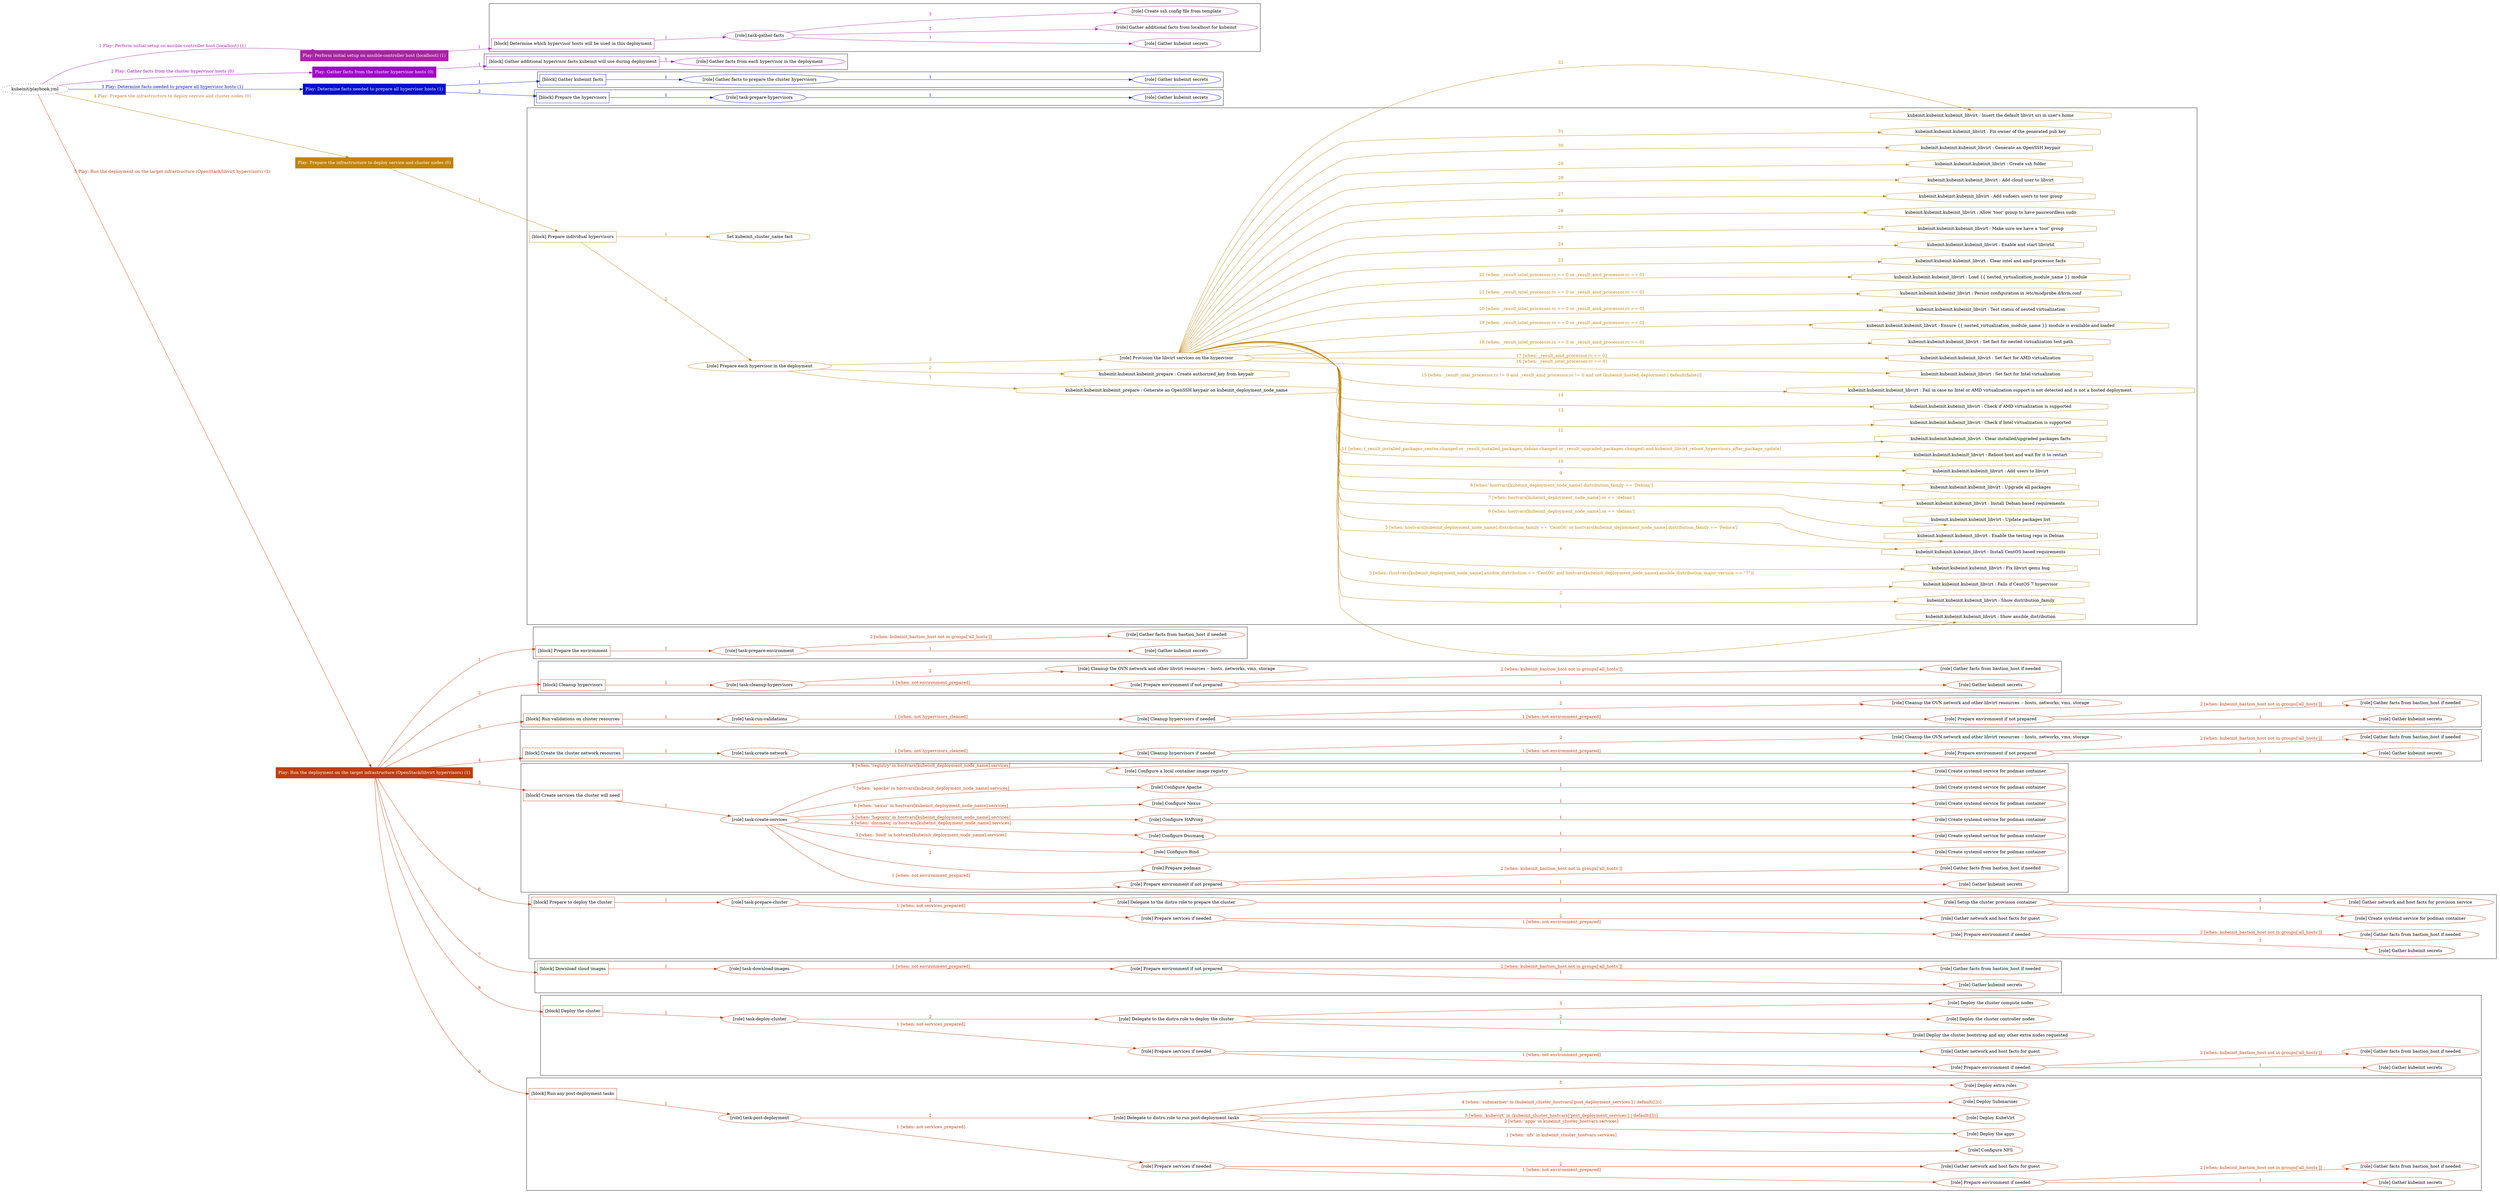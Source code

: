 digraph {
	graph [concentrate=true ordering=in rankdir=LR ratio=fill]
	edge [esep=5 sep=10]
	"kubeinit/playbook.yml" [URL="/home/runner/work/kubeinit/kubeinit/kubeinit/playbook.yml" id=playbook_b78057b8 style=dotted]
	"kubeinit/playbook.yml" -> play_af9e91d2 [label="1 Play: Perform initial setup on ansible-controller host (localhost) (1)" color="#aa22a6" fontcolor="#aa22a6" id=edge_play_af9e91d2 labeltooltip="1 Play: Perform initial setup on ansible-controller host (localhost) (1)" tooltip="1 Play: Perform initial setup on ansible-controller host (localhost) (1)"]
	subgraph "Play: Perform initial setup on ansible-controller host (localhost) (1)" {
		play_af9e91d2 [label="Play: Perform initial setup on ansible-controller host (localhost) (1)" URL="/home/runner/work/kubeinit/kubeinit/kubeinit/playbook.yml" color="#aa22a6" fontcolor="#ffffff" id=play_af9e91d2 shape=box style=filled tooltip=localhost]
		play_af9e91d2 -> block_1bd3079e [label=1 color="#aa22a6" fontcolor="#aa22a6" id=edge_block_1bd3079e labeltooltip=1 tooltip=1]
		subgraph cluster_block_1bd3079e {
			block_1bd3079e [label="[block] Determine which hypervisor hosts will be used in this deployment" URL="/home/runner/work/kubeinit/kubeinit/kubeinit/playbook.yml" color="#aa22a6" id=block_1bd3079e labeltooltip="Determine which hypervisor hosts will be used in this deployment" shape=box tooltip="Determine which hypervisor hosts will be used in this deployment"]
			block_1bd3079e -> role_09f122c8 [label="1 " color="#aa22a6" fontcolor="#aa22a6" id=edge_role_09f122c8 labeltooltip="1 " tooltip="1 "]
			subgraph "task-gather-facts" {
				role_09f122c8 [label="[role] task-gather-facts" URL="/home/runner/work/kubeinit/kubeinit/kubeinit/playbook.yml" color="#aa22a6" id=role_09f122c8 tooltip="task-gather-facts"]
				role_09f122c8 -> role_f28a31e3 [label="1 " color="#aa22a6" fontcolor="#aa22a6" id=edge_role_f28a31e3 labeltooltip="1 " tooltip="1 "]
				subgraph "Gather kubeinit secrets" {
					role_f28a31e3 [label="[role] Gather kubeinit secrets" URL="/home/runner/.ansible/collections/ansible_collections/kubeinit/kubeinit/roles/kubeinit_prepare/tasks/build_hypervisors_group.yml" color="#aa22a6" id=role_f28a31e3 tooltip="Gather kubeinit secrets"]
				}
				role_09f122c8 -> role_80555012 [label="2 " color="#aa22a6" fontcolor="#aa22a6" id=edge_role_80555012 labeltooltip="2 " tooltip="2 "]
				subgraph "Gather additional facts from localhost for kubeinit" {
					role_80555012 [label="[role] Gather additional facts from localhost for kubeinit" URL="/home/runner/.ansible/collections/ansible_collections/kubeinit/kubeinit/roles/kubeinit_prepare/tasks/build_hypervisors_group.yml" color="#aa22a6" id=role_80555012 tooltip="Gather additional facts from localhost for kubeinit"]
				}
				role_09f122c8 -> role_bd3768dd [label="3 " color="#aa22a6" fontcolor="#aa22a6" id=edge_role_bd3768dd labeltooltip="3 " tooltip="3 "]
				subgraph "Create ssh config file from template" {
					role_bd3768dd [label="[role] Create ssh config file from template" URL="/home/runner/.ansible/collections/ansible_collections/kubeinit/kubeinit/roles/kubeinit_prepare/tasks/build_hypervisors_group.yml" color="#aa22a6" id=role_bd3768dd tooltip="Create ssh config file from template"]
				}
			}
		}
	}
	"kubeinit/playbook.yml" -> play_98ca3393 [label="2 Play: Gather facts from the cluster hypervisor hosts (0)" color="#9c07c5" fontcolor="#9c07c5" id=edge_play_98ca3393 labeltooltip="2 Play: Gather facts from the cluster hypervisor hosts (0)" tooltip="2 Play: Gather facts from the cluster hypervisor hosts (0)"]
	subgraph "Play: Gather facts from the cluster hypervisor hosts (0)" {
		play_98ca3393 [label="Play: Gather facts from the cluster hypervisor hosts (0)" URL="/home/runner/work/kubeinit/kubeinit/kubeinit/playbook.yml" color="#9c07c5" fontcolor="#ffffff" id=play_98ca3393 shape=box style=filled tooltip="Play: Gather facts from the cluster hypervisor hosts (0)"]
		play_98ca3393 -> block_0b766b8c [label=1 color="#9c07c5" fontcolor="#9c07c5" id=edge_block_0b766b8c labeltooltip=1 tooltip=1]
		subgraph cluster_block_0b766b8c {
			block_0b766b8c [label="[block] Gather additional hypervisor facts kubeinit will use during deployment" URL="/home/runner/work/kubeinit/kubeinit/kubeinit/playbook.yml" color="#9c07c5" id=block_0b766b8c labeltooltip="Gather additional hypervisor facts kubeinit will use during deployment" shape=box tooltip="Gather additional hypervisor facts kubeinit will use during deployment"]
			block_0b766b8c -> role_5e646396 [label="1 " color="#9c07c5" fontcolor="#9c07c5" id=edge_role_5e646396 labeltooltip="1 " tooltip="1 "]
			subgraph "Gather facts from each hypervisor in the deployment" {
				role_5e646396 [label="[role] Gather facts from each hypervisor in the deployment" URL="/home/runner/work/kubeinit/kubeinit/kubeinit/playbook.yml" color="#9c07c5" id=role_5e646396 tooltip="Gather facts from each hypervisor in the deployment"]
			}
		}
	}
	"kubeinit/playbook.yml" -> play_e52c1584 [label="3 Play: Determine facts needed to prepare all hypervisor hosts (1)" color="#0410c8" fontcolor="#0410c8" id=edge_play_e52c1584 labeltooltip="3 Play: Determine facts needed to prepare all hypervisor hosts (1)" tooltip="3 Play: Determine facts needed to prepare all hypervisor hosts (1)"]
	subgraph "Play: Determine facts needed to prepare all hypervisor hosts (1)" {
		play_e52c1584 [label="Play: Determine facts needed to prepare all hypervisor hosts (1)" URL="/home/runner/work/kubeinit/kubeinit/kubeinit/playbook.yml" color="#0410c8" fontcolor="#ffffff" id=play_e52c1584 shape=box style=filled tooltip=localhost]
		play_e52c1584 -> block_fbe14ec3 [label=1 color="#0410c8" fontcolor="#0410c8" id=edge_block_fbe14ec3 labeltooltip=1 tooltip=1]
		subgraph cluster_block_fbe14ec3 {
			block_fbe14ec3 [label="[block] Gather kubeinit facts" URL="/home/runner/work/kubeinit/kubeinit/kubeinit/playbook.yml" color="#0410c8" id=block_fbe14ec3 labeltooltip="Gather kubeinit facts" shape=box tooltip="Gather kubeinit facts"]
			block_fbe14ec3 -> role_c23f1066 [label="1 " color="#0410c8" fontcolor="#0410c8" id=edge_role_c23f1066 labeltooltip="1 " tooltip="1 "]
			subgraph "Gather facts to prepare the cluster hypervisors" {
				role_c23f1066 [label="[role] Gather facts to prepare the cluster hypervisors" URL="/home/runner/work/kubeinit/kubeinit/kubeinit/playbook.yml" color="#0410c8" id=role_c23f1066 tooltip="Gather facts to prepare the cluster hypervisors"]
				role_c23f1066 -> role_ba32329d [label="1 " color="#0410c8" fontcolor="#0410c8" id=edge_role_ba32329d labeltooltip="1 " tooltip="1 "]
				subgraph "Gather kubeinit secrets" {
					role_ba32329d [label="[role] Gather kubeinit secrets" URL="/home/runner/.ansible/collections/ansible_collections/kubeinit/kubeinit/roles/kubeinit_prepare/tasks/gather_kubeinit_facts.yml" color="#0410c8" id=role_ba32329d tooltip="Gather kubeinit secrets"]
				}
			}
		}
		play_e52c1584 -> block_7a42f180 [label=2 color="#0410c8" fontcolor="#0410c8" id=edge_block_7a42f180 labeltooltip=2 tooltip=2]
		subgraph cluster_block_7a42f180 {
			block_7a42f180 [label="[block] Prepare the hypervisors" URL="/home/runner/work/kubeinit/kubeinit/kubeinit/playbook.yml" color="#0410c8" id=block_7a42f180 labeltooltip="Prepare the hypervisors" shape=box tooltip="Prepare the hypervisors"]
			block_7a42f180 -> role_859c2440 [label="1 " color="#0410c8" fontcolor="#0410c8" id=edge_role_859c2440 labeltooltip="1 " tooltip="1 "]
			subgraph "task-prepare-hypervisors" {
				role_859c2440 [label="[role] task-prepare-hypervisors" URL="/home/runner/work/kubeinit/kubeinit/kubeinit/playbook.yml" color="#0410c8" id=role_859c2440 tooltip="task-prepare-hypervisors"]
				role_859c2440 -> role_e3bbf540 [label="1 " color="#0410c8" fontcolor="#0410c8" id=edge_role_e3bbf540 labeltooltip="1 " tooltip="1 "]
				subgraph "Gather kubeinit secrets" {
					role_e3bbf540 [label="[role] Gather kubeinit secrets" URL="/home/runner/.ansible/collections/ansible_collections/kubeinit/kubeinit/roles/kubeinit_prepare/tasks/gather_kubeinit_facts.yml" color="#0410c8" id=role_e3bbf540 tooltip="Gather kubeinit secrets"]
				}
			}
		}
	}
	"kubeinit/playbook.yml" -> play_d7e8c438 [label="4 Play: Prepare the infrastructure to deploy service and cluster nodes (0)" color="#c0840c" fontcolor="#c0840c" id=edge_play_d7e8c438 labeltooltip="4 Play: Prepare the infrastructure to deploy service and cluster nodes (0)" tooltip="4 Play: Prepare the infrastructure to deploy service and cluster nodes (0)"]
	subgraph "Play: Prepare the infrastructure to deploy service and cluster nodes (0)" {
		play_d7e8c438 [label="Play: Prepare the infrastructure to deploy service and cluster nodes (0)" URL="/home/runner/work/kubeinit/kubeinit/kubeinit/playbook.yml" color="#c0840c" fontcolor="#ffffff" id=play_d7e8c438 shape=box style=filled tooltip="Play: Prepare the infrastructure to deploy service and cluster nodes (0)"]
		play_d7e8c438 -> block_ef1fcafe [label=1 color="#c0840c" fontcolor="#c0840c" id=edge_block_ef1fcafe labeltooltip=1 tooltip=1]
		subgraph cluster_block_ef1fcafe {
			block_ef1fcafe [label="[block] Prepare individual hypervisors" URL="/home/runner/work/kubeinit/kubeinit/kubeinit/playbook.yml" color="#c0840c" id=block_ef1fcafe labeltooltip="Prepare individual hypervisors" shape=box tooltip="Prepare individual hypervisors"]
			block_ef1fcafe -> role_2b1f7248 [label="2 " color="#c0840c" fontcolor="#c0840c" id=edge_role_2b1f7248 labeltooltip="2 " tooltip="2 "]
			subgraph "Prepare each hypervisor in the deployment" {
				role_2b1f7248 [label="[role] Prepare each hypervisor in the deployment" URL="/home/runner/work/kubeinit/kubeinit/kubeinit/playbook.yml" color="#c0840c" id=role_2b1f7248 tooltip="Prepare each hypervisor in the deployment"]
				task_0e46368a [label="kubeinit.kubeinit.kubeinit_prepare : Generate an OpenSSH keypair on kubeinit_deployment_node_name" URL="/home/runner/.ansible/collections/ansible_collections/kubeinit/kubeinit/roles/kubeinit_prepare/tasks/prepare_hypervisor.yml" color="#c0840c" id=task_0e46368a shape=octagon tooltip="kubeinit.kubeinit.kubeinit_prepare : Generate an OpenSSH keypair on kubeinit_deployment_node_name"]
				role_2b1f7248 -> task_0e46368a [label="1 " color="#c0840c" fontcolor="#c0840c" id=edge_task_0e46368a labeltooltip="1 " tooltip="1 "]
				task_5232b842 [label="kubeinit.kubeinit.kubeinit_prepare : Create authorized_key from keypair" URL="/home/runner/.ansible/collections/ansible_collections/kubeinit/kubeinit/roles/kubeinit_prepare/tasks/prepare_hypervisor.yml" color="#c0840c" id=task_5232b842 shape=octagon tooltip="kubeinit.kubeinit.kubeinit_prepare : Create authorized_key from keypair"]
				role_2b1f7248 -> task_5232b842 [label="2 " color="#c0840c" fontcolor="#c0840c" id=edge_task_5232b842 labeltooltip="2 " tooltip="2 "]
				role_2b1f7248 -> role_8bd67e8c [label="3 " color="#c0840c" fontcolor="#c0840c" id=edge_role_8bd67e8c labeltooltip="3 " tooltip="3 "]
				subgraph "Provision the libvirt services on the hypervisor" {
					role_8bd67e8c [label="[role] Provision the libvirt services on the hypervisor" URL="/home/runner/.ansible/collections/ansible_collections/kubeinit/kubeinit/roles/kubeinit_prepare/tasks/prepare_hypervisor.yml" color="#c0840c" id=role_8bd67e8c tooltip="Provision the libvirt services on the hypervisor"]
					task_42d4908b [label="kubeinit.kubeinit.kubeinit_libvirt : Show ansible_distribution" URL="/home/runner/.ansible/collections/ansible_collections/kubeinit/kubeinit/roles/kubeinit_libvirt/tasks/main.yml" color="#c0840c" id=task_42d4908b shape=octagon tooltip="kubeinit.kubeinit.kubeinit_libvirt : Show ansible_distribution"]
					role_8bd67e8c -> task_42d4908b [label="1 " color="#c0840c" fontcolor="#c0840c" id=edge_task_42d4908b labeltooltip="1 " tooltip="1 "]
					task_97b2f4bd [label="kubeinit.kubeinit.kubeinit_libvirt : Show distribution_family" URL="/home/runner/.ansible/collections/ansible_collections/kubeinit/kubeinit/roles/kubeinit_libvirt/tasks/main.yml" color="#c0840c" id=task_97b2f4bd shape=octagon tooltip="kubeinit.kubeinit.kubeinit_libvirt : Show distribution_family"]
					role_8bd67e8c -> task_97b2f4bd [label="2 " color="#c0840c" fontcolor="#c0840c" id=edge_task_97b2f4bd labeltooltip="2 " tooltip="2 "]
					task_728dbd90 [label="kubeinit.kubeinit.kubeinit_libvirt : Fails if CentOS 7 hypervisor" URL="/home/runner/.ansible/collections/ansible_collections/kubeinit/kubeinit/roles/kubeinit_libvirt/tasks/main.yml" color="#c0840c" id=task_728dbd90 shape=octagon tooltip="kubeinit.kubeinit.kubeinit_libvirt : Fails if CentOS 7 hypervisor"]
					role_8bd67e8c -> task_728dbd90 [label="3 [when: (hostvars[kubeinit_deployment_node_name].ansible_distribution == 'CentOS' and hostvars[kubeinit_deployment_node_name].ansible_distribution_major_version == \"7\")]" color="#c0840c" fontcolor="#c0840c" id=edge_task_728dbd90 labeltooltip="3 [when: (hostvars[kubeinit_deployment_node_name].ansible_distribution == 'CentOS' and hostvars[kubeinit_deployment_node_name].ansible_distribution_major_version == \"7\")]" tooltip="3 [when: (hostvars[kubeinit_deployment_node_name].ansible_distribution == 'CentOS' and hostvars[kubeinit_deployment_node_name].ansible_distribution_major_version == \"7\")]"]
					task_74ee5de2 [label="kubeinit.kubeinit.kubeinit_libvirt : Fix libvirt qemu bug" URL="/home/runner/.ansible/collections/ansible_collections/kubeinit/kubeinit/roles/kubeinit_libvirt/tasks/main.yml" color="#c0840c" id=task_74ee5de2 shape=octagon tooltip="kubeinit.kubeinit.kubeinit_libvirt : Fix libvirt qemu bug"]
					role_8bd67e8c -> task_74ee5de2 [label="4 " color="#c0840c" fontcolor="#c0840c" id=edge_task_74ee5de2 labeltooltip="4 " tooltip="4 "]
					task_c919ad17 [label="kubeinit.kubeinit.kubeinit_libvirt : Install CentOS based requirements" URL="/home/runner/.ansible/collections/ansible_collections/kubeinit/kubeinit/roles/kubeinit_libvirt/tasks/main.yml" color="#c0840c" id=task_c919ad17 shape=octagon tooltip="kubeinit.kubeinit.kubeinit_libvirt : Install CentOS based requirements"]
					role_8bd67e8c -> task_c919ad17 [label="5 [when: hostvars[kubeinit_deployment_node_name].distribution_family == 'CentOS' or hostvars[kubeinit_deployment_node_name].distribution_family == 'Fedora']" color="#c0840c" fontcolor="#c0840c" id=edge_task_c919ad17 labeltooltip="5 [when: hostvars[kubeinit_deployment_node_name].distribution_family == 'CentOS' or hostvars[kubeinit_deployment_node_name].distribution_family == 'Fedora']" tooltip="5 [when: hostvars[kubeinit_deployment_node_name].distribution_family == 'CentOS' or hostvars[kubeinit_deployment_node_name].distribution_family == 'Fedora']"]
					task_26eefd7c [label="kubeinit.kubeinit.kubeinit_libvirt : Enable the testing repo in Debian" URL="/home/runner/.ansible/collections/ansible_collections/kubeinit/kubeinit/roles/kubeinit_libvirt/tasks/main.yml" color="#c0840c" id=task_26eefd7c shape=octagon tooltip="kubeinit.kubeinit.kubeinit_libvirt : Enable the testing repo in Debian"]
					role_8bd67e8c -> task_26eefd7c [label="6 [when: hostvars[kubeinit_deployment_node_name].os == 'debian']" color="#c0840c" fontcolor="#c0840c" id=edge_task_26eefd7c labeltooltip="6 [when: hostvars[kubeinit_deployment_node_name].os == 'debian']" tooltip="6 [when: hostvars[kubeinit_deployment_node_name].os == 'debian']"]
					task_7e5c1d00 [label="kubeinit.kubeinit.kubeinit_libvirt : Update packages list" URL="/home/runner/.ansible/collections/ansible_collections/kubeinit/kubeinit/roles/kubeinit_libvirt/tasks/main.yml" color="#c0840c" id=task_7e5c1d00 shape=octagon tooltip="kubeinit.kubeinit.kubeinit_libvirt : Update packages list"]
					role_8bd67e8c -> task_7e5c1d00 [label="7 [when: hostvars[kubeinit_deployment_node_name].os == 'debian']" color="#c0840c" fontcolor="#c0840c" id=edge_task_7e5c1d00 labeltooltip="7 [when: hostvars[kubeinit_deployment_node_name].os == 'debian']" tooltip="7 [when: hostvars[kubeinit_deployment_node_name].os == 'debian']"]
					task_19f1753a [label="kubeinit.kubeinit.kubeinit_libvirt : Install Debian based requirements" URL="/home/runner/.ansible/collections/ansible_collections/kubeinit/kubeinit/roles/kubeinit_libvirt/tasks/main.yml" color="#c0840c" id=task_19f1753a shape=octagon tooltip="kubeinit.kubeinit.kubeinit_libvirt : Install Debian based requirements"]
					role_8bd67e8c -> task_19f1753a [label="8 [when: hostvars[kubeinit_deployment_node_name].distribution_family == 'Debian']" color="#c0840c" fontcolor="#c0840c" id=edge_task_19f1753a labeltooltip="8 [when: hostvars[kubeinit_deployment_node_name].distribution_family == 'Debian']" tooltip="8 [when: hostvars[kubeinit_deployment_node_name].distribution_family == 'Debian']"]
					task_d5d85fd1 [label="kubeinit.kubeinit.kubeinit_libvirt : Upgrade all packages" URL="/home/runner/.ansible/collections/ansible_collections/kubeinit/kubeinit/roles/kubeinit_libvirt/tasks/main.yml" color="#c0840c" id=task_d5d85fd1 shape=octagon tooltip="kubeinit.kubeinit.kubeinit_libvirt : Upgrade all packages"]
					role_8bd67e8c -> task_d5d85fd1 [label="9 " color="#c0840c" fontcolor="#c0840c" id=edge_task_d5d85fd1 labeltooltip="9 " tooltip="9 "]
					task_fe5f10a3 [label="kubeinit.kubeinit.kubeinit_libvirt : Add users to libvirt" URL="/home/runner/.ansible/collections/ansible_collections/kubeinit/kubeinit/roles/kubeinit_libvirt/tasks/main.yml" color="#c0840c" id=task_fe5f10a3 shape=octagon tooltip="kubeinit.kubeinit.kubeinit_libvirt : Add users to libvirt"]
					role_8bd67e8c -> task_fe5f10a3 [label="10 " color="#c0840c" fontcolor="#c0840c" id=edge_task_fe5f10a3 labeltooltip="10 " tooltip="10 "]
					task_7d158598 [label="kubeinit.kubeinit.kubeinit_libvirt : Reboot host and wait for it to restart" URL="/home/runner/.ansible/collections/ansible_collections/kubeinit/kubeinit/roles/kubeinit_libvirt/tasks/main.yml" color="#c0840c" id=task_7d158598 shape=octagon tooltip="kubeinit.kubeinit.kubeinit_libvirt : Reboot host and wait for it to restart"]
					role_8bd67e8c -> task_7d158598 [label="11 [when: (_result_installed_packages_centos.changed or _result_installed_packages_debian.changed or _result_upgraded_packages.changed) and kubeinit_libvirt_reboot_hypervisors_after_package_update]" color="#c0840c" fontcolor="#c0840c" id=edge_task_7d158598 labeltooltip="11 [when: (_result_installed_packages_centos.changed or _result_installed_packages_debian.changed or _result_upgraded_packages.changed) and kubeinit_libvirt_reboot_hypervisors_after_package_update]" tooltip="11 [when: (_result_installed_packages_centos.changed or _result_installed_packages_debian.changed or _result_upgraded_packages.changed) and kubeinit_libvirt_reboot_hypervisors_after_package_update]"]
					task_c4b058e0 [label="kubeinit.kubeinit.kubeinit_libvirt : Clear installed/upgraded packages facts" URL="/home/runner/.ansible/collections/ansible_collections/kubeinit/kubeinit/roles/kubeinit_libvirt/tasks/main.yml" color="#c0840c" id=task_c4b058e0 shape=octagon tooltip="kubeinit.kubeinit.kubeinit_libvirt : Clear installed/upgraded packages facts"]
					role_8bd67e8c -> task_c4b058e0 [label="12 " color="#c0840c" fontcolor="#c0840c" id=edge_task_c4b058e0 labeltooltip="12 " tooltip="12 "]
					task_81228f70 [label="kubeinit.kubeinit.kubeinit_libvirt : Check if Intel virtualization is supported" URL="/home/runner/.ansible/collections/ansible_collections/kubeinit/kubeinit/roles/kubeinit_libvirt/tasks/main.yml" color="#c0840c" id=task_81228f70 shape=octagon tooltip="kubeinit.kubeinit.kubeinit_libvirt : Check if Intel virtualization is supported"]
					role_8bd67e8c -> task_81228f70 [label="13 " color="#c0840c" fontcolor="#c0840c" id=edge_task_81228f70 labeltooltip="13 " tooltip="13 "]
					task_f184b51b [label="kubeinit.kubeinit.kubeinit_libvirt : Check if AMD virtualization is supported" URL="/home/runner/.ansible/collections/ansible_collections/kubeinit/kubeinit/roles/kubeinit_libvirt/tasks/main.yml" color="#c0840c" id=task_f184b51b shape=octagon tooltip="kubeinit.kubeinit.kubeinit_libvirt : Check if AMD virtualization is supported"]
					role_8bd67e8c -> task_f184b51b [label="14 " color="#c0840c" fontcolor="#c0840c" id=edge_task_f184b51b labeltooltip="14 " tooltip="14 "]
					task_04258400 [label="kubeinit.kubeinit.kubeinit_libvirt : Fail in case no Intel or AMD virtualization support is not detected and is not a hosted deployment." URL="/home/runner/.ansible/collections/ansible_collections/kubeinit/kubeinit/roles/kubeinit_libvirt/tasks/main.yml" color="#c0840c" id=task_04258400 shape=octagon tooltip="kubeinit.kubeinit.kubeinit_libvirt : Fail in case no Intel or AMD virtualization support is not detected and is not a hosted deployment."]
					role_8bd67e8c -> task_04258400 [label="15 [when: _result_intel_processor.rc != 0 and _result_amd_processor.rc != 0 and not (kubeinit_hosted_deployment | default(false))]" color="#c0840c" fontcolor="#c0840c" id=edge_task_04258400 labeltooltip="15 [when: _result_intel_processor.rc != 0 and _result_amd_processor.rc != 0 and not (kubeinit_hosted_deployment | default(false))]" tooltip="15 [when: _result_intel_processor.rc != 0 and _result_amd_processor.rc != 0 and not (kubeinit_hosted_deployment | default(false))]"]
					task_6093e98e [label="kubeinit.kubeinit.kubeinit_libvirt : Set fact for Intel virtualization" URL="/home/runner/.ansible/collections/ansible_collections/kubeinit/kubeinit/roles/kubeinit_libvirt/tasks/main.yml" color="#c0840c" id=task_6093e98e shape=octagon tooltip="kubeinit.kubeinit.kubeinit_libvirt : Set fact for Intel virtualization"]
					role_8bd67e8c -> task_6093e98e [label="16 [when: _result_intel_processor.rc == 0]" color="#c0840c" fontcolor="#c0840c" id=edge_task_6093e98e labeltooltip="16 [when: _result_intel_processor.rc == 0]" tooltip="16 [when: _result_intel_processor.rc == 0]"]
					task_a3278682 [label="kubeinit.kubeinit.kubeinit_libvirt : Set fact for AMD virtualization" URL="/home/runner/.ansible/collections/ansible_collections/kubeinit/kubeinit/roles/kubeinit_libvirt/tasks/main.yml" color="#c0840c" id=task_a3278682 shape=octagon tooltip="kubeinit.kubeinit.kubeinit_libvirt : Set fact for AMD virtualization"]
					role_8bd67e8c -> task_a3278682 [label="17 [when: _result_amd_processor.rc == 0]" color="#c0840c" fontcolor="#c0840c" id=edge_task_a3278682 labeltooltip="17 [when: _result_amd_processor.rc == 0]" tooltip="17 [when: _result_amd_processor.rc == 0]"]
					task_2bb90a11 [label="kubeinit.kubeinit.kubeinit_libvirt : Set fact for nested virtualization test path" URL="/home/runner/.ansible/collections/ansible_collections/kubeinit/kubeinit/roles/kubeinit_libvirt/tasks/main.yml" color="#c0840c" id=task_2bb90a11 shape=octagon tooltip="kubeinit.kubeinit.kubeinit_libvirt : Set fact for nested virtualization test path"]
					role_8bd67e8c -> task_2bb90a11 [label="18 [when: _result_intel_processor.rc == 0 or _result_amd_processor.rc == 0]" color="#c0840c" fontcolor="#c0840c" id=edge_task_2bb90a11 labeltooltip="18 [when: _result_intel_processor.rc == 0 or _result_amd_processor.rc == 0]" tooltip="18 [when: _result_intel_processor.rc == 0 or _result_amd_processor.rc == 0]"]
					task_e23314b4 [label="kubeinit.kubeinit.kubeinit_libvirt : Ensure {{ nested_virtualization_module_name }} module is available and loaded" URL="/home/runner/.ansible/collections/ansible_collections/kubeinit/kubeinit/roles/kubeinit_libvirt/tasks/main.yml" color="#c0840c" id=task_e23314b4 shape=octagon tooltip="kubeinit.kubeinit.kubeinit_libvirt : Ensure {{ nested_virtualization_module_name }} module is available and loaded"]
					role_8bd67e8c -> task_e23314b4 [label="19 [when: _result_intel_processor.rc == 0 or _result_amd_processor.rc == 0]" color="#c0840c" fontcolor="#c0840c" id=edge_task_e23314b4 labeltooltip="19 [when: _result_intel_processor.rc == 0 or _result_amd_processor.rc == 0]" tooltip="19 [when: _result_intel_processor.rc == 0 or _result_amd_processor.rc == 0]"]
					task_1123ce61 [label="kubeinit.kubeinit.kubeinit_libvirt : Test status of nested virtualization" URL="/home/runner/.ansible/collections/ansible_collections/kubeinit/kubeinit/roles/kubeinit_libvirt/tasks/main.yml" color="#c0840c" id=task_1123ce61 shape=octagon tooltip="kubeinit.kubeinit.kubeinit_libvirt : Test status of nested virtualization"]
					role_8bd67e8c -> task_1123ce61 [label="20 [when: _result_intel_processor.rc == 0 or _result_amd_processor.rc == 0]" color="#c0840c" fontcolor="#c0840c" id=edge_task_1123ce61 labeltooltip="20 [when: _result_intel_processor.rc == 0 or _result_amd_processor.rc == 0]" tooltip="20 [when: _result_intel_processor.rc == 0 or _result_amd_processor.rc == 0]"]
					task_52321630 [label="kubeinit.kubeinit.kubeinit_libvirt : Persist configuration in /etc/modprobe.d/kvm.conf" URL="/home/runner/.ansible/collections/ansible_collections/kubeinit/kubeinit/roles/kubeinit_libvirt/tasks/main.yml" color="#c0840c" id=task_52321630 shape=octagon tooltip="kubeinit.kubeinit.kubeinit_libvirt : Persist configuration in /etc/modprobe.d/kvm.conf"]
					role_8bd67e8c -> task_52321630 [label="21 [when: _result_intel_processor.rc == 0 or _result_amd_processor.rc == 0]" color="#c0840c" fontcolor="#c0840c" id=edge_task_52321630 labeltooltip="21 [when: _result_intel_processor.rc == 0 or _result_amd_processor.rc == 0]" tooltip="21 [when: _result_intel_processor.rc == 0 or _result_amd_processor.rc == 0]"]
					task_ac568106 [label="kubeinit.kubeinit.kubeinit_libvirt : Load {{ nested_virtualization_module_name }} module" URL="/home/runner/.ansible/collections/ansible_collections/kubeinit/kubeinit/roles/kubeinit_libvirt/tasks/main.yml" color="#c0840c" id=task_ac568106 shape=octagon tooltip="kubeinit.kubeinit.kubeinit_libvirt : Load {{ nested_virtualization_module_name }} module"]
					role_8bd67e8c -> task_ac568106 [label="22 [when: _result_intel_processor.rc == 0 or _result_amd_processor.rc == 0]" color="#c0840c" fontcolor="#c0840c" id=edge_task_ac568106 labeltooltip="22 [when: _result_intel_processor.rc == 0 or _result_amd_processor.rc == 0]" tooltip="22 [when: _result_intel_processor.rc == 0 or _result_amd_processor.rc == 0]"]
					task_d5d6c050 [label="kubeinit.kubeinit.kubeinit_libvirt : Clear intel and amd processor facts" URL="/home/runner/.ansible/collections/ansible_collections/kubeinit/kubeinit/roles/kubeinit_libvirt/tasks/main.yml" color="#c0840c" id=task_d5d6c050 shape=octagon tooltip="kubeinit.kubeinit.kubeinit_libvirt : Clear intel and amd processor facts"]
					role_8bd67e8c -> task_d5d6c050 [label="23 " color="#c0840c" fontcolor="#c0840c" id=edge_task_d5d6c050 labeltooltip="23 " tooltip="23 "]
					task_424d83e8 [label="kubeinit.kubeinit.kubeinit_libvirt : Enable and start libvirtd" URL="/home/runner/.ansible/collections/ansible_collections/kubeinit/kubeinit/roles/kubeinit_libvirt/tasks/main.yml" color="#c0840c" id=task_424d83e8 shape=octagon tooltip="kubeinit.kubeinit.kubeinit_libvirt : Enable and start libvirtd"]
					role_8bd67e8c -> task_424d83e8 [label="24 " color="#c0840c" fontcolor="#c0840c" id=edge_task_424d83e8 labeltooltip="24 " tooltip="24 "]
					task_de65f6f5 [label="kubeinit.kubeinit.kubeinit_libvirt : Make sure we have a 'toor' group" URL="/home/runner/.ansible/collections/ansible_collections/kubeinit/kubeinit/roles/kubeinit_libvirt/tasks/60_create_cloud_user.yml" color="#c0840c" id=task_de65f6f5 shape=octagon tooltip="kubeinit.kubeinit.kubeinit_libvirt : Make sure we have a 'toor' group"]
					role_8bd67e8c -> task_de65f6f5 [label="25 " color="#c0840c" fontcolor="#c0840c" id=edge_task_de65f6f5 labeltooltip="25 " tooltip="25 "]
					task_c15a0eab [label="kubeinit.kubeinit.kubeinit_libvirt : Allow 'toor' group to have passwordless sudo" URL="/home/runner/.ansible/collections/ansible_collections/kubeinit/kubeinit/roles/kubeinit_libvirt/tasks/60_create_cloud_user.yml" color="#c0840c" id=task_c15a0eab shape=octagon tooltip="kubeinit.kubeinit.kubeinit_libvirt : Allow 'toor' group to have passwordless sudo"]
					role_8bd67e8c -> task_c15a0eab [label="26 " color="#c0840c" fontcolor="#c0840c" id=edge_task_c15a0eab labeltooltip="26 " tooltip="26 "]
					task_7506bc32 [label="kubeinit.kubeinit.kubeinit_libvirt : Add sudoers users to toor group" URL="/home/runner/.ansible/collections/ansible_collections/kubeinit/kubeinit/roles/kubeinit_libvirt/tasks/60_create_cloud_user.yml" color="#c0840c" id=task_7506bc32 shape=octagon tooltip="kubeinit.kubeinit.kubeinit_libvirt : Add sudoers users to toor group"]
					role_8bd67e8c -> task_7506bc32 [label="27 " color="#c0840c" fontcolor="#c0840c" id=edge_task_7506bc32 labeltooltip="27 " tooltip="27 "]
					task_05747530 [label="kubeinit.kubeinit.kubeinit_libvirt : Add cloud user to libvirt" URL="/home/runner/.ansible/collections/ansible_collections/kubeinit/kubeinit/roles/kubeinit_libvirt/tasks/60_create_cloud_user.yml" color="#c0840c" id=task_05747530 shape=octagon tooltip="kubeinit.kubeinit.kubeinit_libvirt : Add cloud user to libvirt"]
					role_8bd67e8c -> task_05747530 [label="28 " color="#c0840c" fontcolor="#c0840c" id=edge_task_05747530 labeltooltip="28 " tooltip="28 "]
					task_88360ff5 [label="kubeinit.kubeinit.kubeinit_libvirt : Create ssh folder" URL="/home/runner/.ansible/collections/ansible_collections/kubeinit/kubeinit/roles/kubeinit_libvirt/tasks/60_create_cloud_user.yml" color="#c0840c" id=task_88360ff5 shape=octagon tooltip="kubeinit.kubeinit.kubeinit_libvirt : Create ssh folder"]
					role_8bd67e8c -> task_88360ff5 [label="29 " color="#c0840c" fontcolor="#c0840c" id=edge_task_88360ff5 labeltooltip="29 " tooltip="29 "]
					task_abc1e60e [label="kubeinit.kubeinit.kubeinit_libvirt : Generate an OpenSSH keypair" URL="/home/runner/.ansible/collections/ansible_collections/kubeinit/kubeinit/roles/kubeinit_libvirt/tasks/60_create_cloud_user.yml" color="#c0840c" id=task_abc1e60e shape=octagon tooltip="kubeinit.kubeinit.kubeinit_libvirt : Generate an OpenSSH keypair"]
					role_8bd67e8c -> task_abc1e60e [label="30 " color="#c0840c" fontcolor="#c0840c" id=edge_task_abc1e60e labeltooltip="30 " tooltip="30 "]
					task_45e64a6e [label="kubeinit.kubeinit.kubeinit_libvirt : Fix owner of the generated pub key" URL="/home/runner/.ansible/collections/ansible_collections/kubeinit/kubeinit/roles/kubeinit_libvirt/tasks/60_create_cloud_user.yml" color="#c0840c" id=task_45e64a6e shape=octagon tooltip="kubeinit.kubeinit.kubeinit_libvirt : Fix owner of the generated pub key"]
					role_8bd67e8c -> task_45e64a6e [label="31 " color="#c0840c" fontcolor="#c0840c" id=edge_task_45e64a6e labeltooltip="31 " tooltip="31 "]
					task_8ad956d9 [label="kubeinit.kubeinit.kubeinit_libvirt : Insert the default libvirt uri in user's home" URL="/home/runner/.ansible/collections/ansible_collections/kubeinit/kubeinit/roles/kubeinit_libvirt/tasks/60_create_cloud_user.yml" color="#c0840c" id=task_8ad956d9 shape=octagon tooltip="kubeinit.kubeinit.kubeinit_libvirt : Insert the default libvirt uri in user's home"]
					role_8bd67e8c -> task_8ad956d9 [label="32 " color="#c0840c" fontcolor="#c0840c" id=edge_task_8ad956d9 labeltooltip="32 " tooltip="32 "]
				}
			}
			task_7d2a57a2 [label="Set kubeinit_cluster_name fact" URL="/home/runner/work/kubeinit/kubeinit/kubeinit/playbook.yml" color="#c0840c" id=task_7d2a57a2 shape=octagon tooltip="Set kubeinit_cluster_name fact"]
			block_ef1fcafe -> task_7d2a57a2 [label="1 " color="#c0840c" fontcolor="#c0840c" id=edge_task_7d2a57a2 labeltooltip="1 " tooltip="1 "]
		}
	}
	"kubeinit/playbook.yml" -> play_8c0a0a7a [label="5 Play: Run the deployment on the target infrastructure (OpenStack/libvirt hypervisors) (1)" color="#bf3e0d" fontcolor="#bf3e0d" id=edge_play_8c0a0a7a labeltooltip="5 Play: Run the deployment on the target infrastructure (OpenStack/libvirt hypervisors) (1)" tooltip="5 Play: Run the deployment on the target infrastructure (OpenStack/libvirt hypervisors) (1)"]
	subgraph "Play: Run the deployment on the target infrastructure (OpenStack/libvirt hypervisors) (1)" {
		play_8c0a0a7a [label="Play: Run the deployment on the target infrastructure (OpenStack/libvirt hypervisors) (1)" URL="/home/runner/work/kubeinit/kubeinit/kubeinit/playbook.yml" color="#bf3e0d" fontcolor="#ffffff" id=play_8c0a0a7a shape=box style=filled tooltip=localhost]
		play_8c0a0a7a -> block_8f045eb4 [label=1 color="#bf3e0d" fontcolor="#bf3e0d" id=edge_block_8f045eb4 labeltooltip=1 tooltip=1]
		subgraph cluster_block_8f045eb4 {
			block_8f045eb4 [label="[block] Prepare the environment" URL="/home/runner/work/kubeinit/kubeinit/kubeinit/playbook.yml" color="#bf3e0d" id=block_8f045eb4 labeltooltip="Prepare the environment" shape=box tooltip="Prepare the environment"]
			block_8f045eb4 -> role_95d967f1 [label="1 " color="#bf3e0d" fontcolor="#bf3e0d" id=edge_role_95d967f1 labeltooltip="1 " tooltip="1 "]
			subgraph "task-prepare-environment" {
				role_95d967f1 [label="[role] task-prepare-environment" URL="/home/runner/work/kubeinit/kubeinit/kubeinit/playbook.yml" color="#bf3e0d" id=role_95d967f1 tooltip="task-prepare-environment"]
				role_95d967f1 -> role_2c0f9cff [label="1 " color="#bf3e0d" fontcolor="#bf3e0d" id=edge_role_2c0f9cff labeltooltip="1 " tooltip="1 "]
				subgraph "Gather kubeinit secrets" {
					role_2c0f9cff [label="[role] Gather kubeinit secrets" URL="/home/runner/.ansible/collections/ansible_collections/kubeinit/kubeinit/roles/kubeinit_prepare/tasks/gather_kubeinit_facts.yml" color="#bf3e0d" id=role_2c0f9cff tooltip="Gather kubeinit secrets"]
				}
				role_95d967f1 -> role_85fb95e6 [label="2 [when: kubeinit_bastion_host not in groups['all_hosts']]" color="#bf3e0d" fontcolor="#bf3e0d" id=edge_role_85fb95e6 labeltooltip="2 [when: kubeinit_bastion_host not in groups['all_hosts']]" tooltip="2 [when: kubeinit_bastion_host not in groups['all_hosts']]"]
				subgraph "Gather facts from bastion_host if needed" {
					role_85fb95e6 [label="[role] Gather facts from bastion_host if needed" URL="/home/runner/.ansible/collections/ansible_collections/kubeinit/kubeinit/roles/kubeinit_prepare/tasks/main.yml" color="#bf3e0d" id=role_85fb95e6 tooltip="Gather facts from bastion_host if needed"]
				}
			}
		}
		play_8c0a0a7a -> block_fb5fa130 [label=2 color="#bf3e0d" fontcolor="#bf3e0d" id=edge_block_fb5fa130 labeltooltip=2 tooltip=2]
		subgraph cluster_block_fb5fa130 {
			block_fb5fa130 [label="[block] Cleanup hypervisors" URL="/home/runner/work/kubeinit/kubeinit/kubeinit/playbook.yml" color="#bf3e0d" id=block_fb5fa130 labeltooltip="Cleanup hypervisors" shape=box tooltip="Cleanup hypervisors"]
			block_fb5fa130 -> role_58fc235f [label="1 " color="#bf3e0d" fontcolor="#bf3e0d" id=edge_role_58fc235f labeltooltip="1 " tooltip="1 "]
			subgraph "task-cleanup-hypervisors" {
				role_58fc235f [label="[role] task-cleanup-hypervisors" URL="/home/runner/work/kubeinit/kubeinit/kubeinit/playbook.yml" color="#bf3e0d" id=role_58fc235f tooltip="task-cleanup-hypervisors"]
				role_58fc235f -> role_b7f48118 [label="1 [when: not environment_prepared]" color="#bf3e0d" fontcolor="#bf3e0d" id=edge_role_b7f48118 labeltooltip="1 [when: not environment_prepared]" tooltip="1 [when: not environment_prepared]"]
				subgraph "Prepare environment if not prepared" {
					role_b7f48118 [label="[role] Prepare environment if not prepared" URL="/home/runner/.ansible/collections/ansible_collections/kubeinit/kubeinit/roles/kubeinit_libvirt/tasks/cleanup_hypervisors.yml" color="#bf3e0d" id=role_b7f48118 tooltip="Prepare environment if not prepared"]
					role_b7f48118 -> role_cc335df0 [label="1 " color="#bf3e0d" fontcolor="#bf3e0d" id=edge_role_cc335df0 labeltooltip="1 " tooltip="1 "]
					subgraph "Gather kubeinit secrets" {
						role_cc335df0 [label="[role] Gather kubeinit secrets" URL="/home/runner/.ansible/collections/ansible_collections/kubeinit/kubeinit/roles/kubeinit_prepare/tasks/gather_kubeinit_facts.yml" color="#bf3e0d" id=role_cc335df0 tooltip="Gather kubeinit secrets"]
					}
					role_b7f48118 -> role_61103d98 [label="2 [when: kubeinit_bastion_host not in groups['all_hosts']]" color="#bf3e0d" fontcolor="#bf3e0d" id=edge_role_61103d98 labeltooltip="2 [when: kubeinit_bastion_host not in groups['all_hosts']]" tooltip="2 [when: kubeinit_bastion_host not in groups['all_hosts']]"]
					subgraph "Gather facts from bastion_host if needed" {
						role_61103d98 [label="[role] Gather facts from bastion_host if needed" URL="/home/runner/.ansible/collections/ansible_collections/kubeinit/kubeinit/roles/kubeinit_prepare/tasks/main.yml" color="#bf3e0d" id=role_61103d98 tooltip="Gather facts from bastion_host if needed"]
					}
				}
				role_58fc235f -> role_cdcbc376 [label="2 " color="#bf3e0d" fontcolor="#bf3e0d" id=edge_role_cdcbc376 labeltooltip="2 " tooltip="2 "]
				subgraph "Cleanup the OVN network and other libvirt resources -- hosts, networks, vms, storage" {
					role_cdcbc376 [label="[role] Cleanup the OVN network and other libvirt resources -- hosts, networks, vms, storage" URL="/home/runner/.ansible/collections/ansible_collections/kubeinit/kubeinit/roles/kubeinit_libvirt/tasks/cleanup_hypervisors.yml" color="#bf3e0d" id=role_cdcbc376 tooltip="Cleanup the OVN network and other libvirt resources -- hosts, networks, vms, storage"]
				}
			}
		}
		play_8c0a0a7a -> block_e0ddde4b [label=3 color="#bf3e0d" fontcolor="#bf3e0d" id=edge_block_e0ddde4b labeltooltip=3 tooltip=3]
		subgraph cluster_block_e0ddde4b {
			block_e0ddde4b [label="[block] Run validations on cluster resources" URL="/home/runner/work/kubeinit/kubeinit/kubeinit/playbook.yml" color="#bf3e0d" id=block_e0ddde4b labeltooltip="Run validations on cluster resources" shape=box tooltip="Run validations on cluster resources"]
			block_e0ddde4b -> role_d5fb946e [label="1 " color="#bf3e0d" fontcolor="#bf3e0d" id=edge_role_d5fb946e labeltooltip="1 " tooltip="1 "]
			subgraph "task-run-validations" {
				role_d5fb946e [label="[role] task-run-validations" URL="/home/runner/work/kubeinit/kubeinit/kubeinit/playbook.yml" color="#bf3e0d" id=role_d5fb946e tooltip="task-run-validations"]
				role_d5fb946e -> role_191b98b7 [label="1 [when: not hypervisors_cleaned]" color="#bf3e0d" fontcolor="#bf3e0d" id=edge_role_191b98b7 labeltooltip="1 [when: not hypervisors_cleaned]" tooltip="1 [when: not hypervisors_cleaned]"]
				subgraph "Cleanup hypervisors if needed" {
					role_191b98b7 [label="[role] Cleanup hypervisors if needed" URL="/home/runner/.ansible/collections/ansible_collections/kubeinit/kubeinit/roles/kubeinit_validations/tasks/main.yml" color="#bf3e0d" id=role_191b98b7 tooltip="Cleanup hypervisors if needed"]
					role_191b98b7 -> role_2d631593 [label="1 [when: not environment_prepared]" color="#bf3e0d" fontcolor="#bf3e0d" id=edge_role_2d631593 labeltooltip="1 [when: not environment_prepared]" tooltip="1 [when: not environment_prepared]"]
					subgraph "Prepare environment if not prepared" {
						role_2d631593 [label="[role] Prepare environment if not prepared" URL="/home/runner/.ansible/collections/ansible_collections/kubeinit/kubeinit/roles/kubeinit_libvirt/tasks/cleanup_hypervisors.yml" color="#bf3e0d" id=role_2d631593 tooltip="Prepare environment if not prepared"]
						role_2d631593 -> role_231338fb [label="1 " color="#bf3e0d" fontcolor="#bf3e0d" id=edge_role_231338fb labeltooltip="1 " tooltip="1 "]
						subgraph "Gather kubeinit secrets" {
							role_231338fb [label="[role] Gather kubeinit secrets" URL="/home/runner/.ansible/collections/ansible_collections/kubeinit/kubeinit/roles/kubeinit_prepare/tasks/gather_kubeinit_facts.yml" color="#bf3e0d" id=role_231338fb tooltip="Gather kubeinit secrets"]
						}
						role_2d631593 -> role_dba6f10a [label="2 [when: kubeinit_bastion_host not in groups['all_hosts']]" color="#bf3e0d" fontcolor="#bf3e0d" id=edge_role_dba6f10a labeltooltip="2 [when: kubeinit_bastion_host not in groups['all_hosts']]" tooltip="2 [when: kubeinit_bastion_host not in groups['all_hosts']]"]
						subgraph "Gather facts from bastion_host if needed" {
							role_dba6f10a [label="[role] Gather facts from bastion_host if needed" URL="/home/runner/.ansible/collections/ansible_collections/kubeinit/kubeinit/roles/kubeinit_prepare/tasks/main.yml" color="#bf3e0d" id=role_dba6f10a tooltip="Gather facts from bastion_host if needed"]
						}
					}
					role_191b98b7 -> role_3587277a [label="2 " color="#bf3e0d" fontcolor="#bf3e0d" id=edge_role_3587277a labeltooltip="2 " tooltip="2 "]
					subgraph "Cleanup the OVN network and other libvirt resources -- hosts, networks, vms, storage" {
						role_3587277a [label="[role] Cleanup the OVN network and other libvirt resources -- hosts, networks, vms, storage" URL="/home/runner/.ansible/collections/ansible_collections/kubeinit/kubeinit/roles/kubeinit_libvirt/tasks/cleanup_hypervisors.yml" color="#bf3e0d" id=role_3587277a tooltip="Cleanup the OVN network and other libvirt resources -- hosts, networks, vms, storage"]
					}
				}
			}
		}
		play_8c0a0a7a -> block_1dbe15f2 [label=4 color="#bf3e0d" fontcolor="#bf3e0d" id=edge_block_1dbe15f2 labeltooltip=4 tooltip=4]
		subgraph cluster_block_1dbe15f2 {
			block_1dbe15f2 [label="[block] Create the cluster network resources" URL="/home/runner/work/kubeinit/kubeinit/kubeinit/playbook.yml" color="#bf3e0d" id=block_1dbe15f2 labeltooltip="Create the cluster network resources" shape=box tooltip="Create the cluster network resources"]
			block_1dbe15f2 -> role_200219ae [label="1 " color="#bf3e0d" fontcolor="#bf3e0d" id=edge_role_200219ae labeltooltip="1 " tooltip="1 "]
			subgraph "task-create-network" {
				role_200219ae [label="[role] task-create-network" URL="/home/runner/work/kubeinit/kubeinit/kubeinit/playbook.yml" color="#bf3e0d" id=role_200219ae tooltip="task-create-network"]
				role_200219ae -> role_97cbe58c [label="1 [when: not hypervisors_cleaned]" color="#bf3e0d" fontcolor="#bf3e0d" id=edge_role_97cbe58c labeltooltip="1 [when: not hypervisors_cleaned]" tooltip="1 [when: not hypervisors_cleaned]"]
				subgraph "Cleanup hypervisors if needed" {
					role_97cbe58c [label="[role] Cleanup hypervisors if needed" URL="/home/runner/.ansible/collections/ansible_collections/kubeinit/kubeinit/roles/kubeinit_libvirt/tasks/create_network.yml" color="#bf3e0d" id=role_97cbe58c tooltip="Cleanup hypervisors if needed"]
					role_97cbe58c -> role_fb0cdf45 [label="1 [when: not environment_prepared]" color="#bf3e0d" fontcolor="#bf3e0d" id=edge_role_fb0cdf45 labeltooltip="1 [when: not environment_prepared]" tooltip="1 [when: not environment_prepared]"]
					subgraph "Prepare environment if not prepared" {
						role_fb0cdf45 [label="[role] Prepare environment if not prepared" URL="/home/runner/.ansible/collections/ansible_collections/kubeinit/kubeinit/roles/kubeinit_libvirt/tasks/cleanup_hypervisors.yml" color="#bf3e0d" id=role_fb0cdf45 tooltip="Prepare environment if not prepared"]
						role_fb0cdf45 -> role_3793e0b5 [label="1 " color="#bf3e0d" fontcolor="#bf3e0d" id=edge_role_3793e0b5 labeltooltip="1 " tooltip="1 "]
						subgraph "Gather kubeinit secrets" {
							role_3793e0b5 [label="[role] Gather kubeinit secrets" URL="/home/runner/.ansible/collections/ansible_collections/kubeinit/kubeinit/roles/kubeinit_prepare/tasks/gather_kubeinit_facts.yml" color="#bf3e0d" id=role_3793e0b5 tooltip="Gather kubeinit secrets"]
						}
						role_fb0cdf45 -> role_bd0a7ed6 [label="2 [when: kubeinit_bastion_host not in groups['all_hosts']]" color="#bf3e0d" fontcolor="#bf3e0d" id=edge_role_bd0a7ed6 labeltooltip="2 [when: kubeinit_bastion_host not in groups['all_hosts']]" tooltip="2 [when: kubeinit_bastion_host not in groups['all_hosts']]"]
						subgraph "Gather facts from bastion_host if needed" {
							role_bd0a7ed6 [label="[role] Gather facts from bastion_host if needed" URL="/home/runner/.ansible/collections/ansible_collections/kubeinit/kubeinit/roles/kubeinit_prepare/tasks/main.yml" color="#bf3e0d" id=role_bd0a7ed6 tooltip="Gather facts from bastion_host if needed"]
						}
					}
					role_97cbe58c -> role_d452a60b [label="2 " color="#bf3e0d" fontcolor="#bf3e0d" id=edge_role_d452a60b labeltooltip="2 " tooltip="2 "]
					subgraph "Cleanup the OVN network and other libvirt resources -- hosts, networks, vms, storage" {
						role_d452a60b [label="[role] Cleanup the OVN network and other libvirt resources -- hosts, networks, vms, storage" URL="/home/runner/.ansible/collections/ansible_collections/kubeinit/kubeinit/roles/kubeinit_libvirt/tasks/cleanup_hypervisors.yml" color="#bf3e0d" id=role_d452a60b tooltip="Cleanup the OVN network and other libvirt resources -- hosts, networks, vms, storage"]
					}
				}
			}
		}
		play_8c0a0a7a -> block_7cb1ac6e [label=5 color="#bf3e0d" fontcolor="#bf3e0d" id=edge_block_7cb1ac6e labeltooltip=5 tooltip=5]
		subgraph cluster_block_7cb1ac6e {
			block_7cb1ac6e [label="[block] Create services the cluster will need" URL="/home/runner/work/kubeinit/kubeinit/kubeinit/playbook.yml" color="#bf3e0d" id=block_7cb1ac6e labeltooltip="Create services the cluster will need" shape=box tooltip="Create services the cluster will need"]
			block_7cb1ac6e -> role_cf59e576 [label="1 " color="#bf3e0d" fontcolor="#bf3e0d" id=edge_role_cf59e576 labeltooltip="1 " tooltip="1 "]
			subgraph "task-create-services" {
				role_cf59e576 [label="[role] task-create-services" URL="/home/runner/work/kubeinit/kubeinit/kubeinit/playbook.yml" color="#bf3e0d" id=role_cf59e576 tooltip="task-create-services"]
				role_cf59e576 -> role_523d5363 [label="1 [when: not environment_prepared]" color="#bf3e0d" fontcolor="#bf3e0d" id=edge_role_523d5363 labeltooltip="1 [when: not environment_prepared]" tooltip="1 [when: not environment_prepared]"]
				subgraph "Prepare environment if not prepared" {
					role_523d5363 [label="[role] Prepare environment if not prepared" URL="/home/runner/.ansible/collections/ansible_collections/kubeinit/kubeinit/roles/kubeinit_services/tasks/main.yml" color="#bf3e0d" id=role_523d5363 tooltip="Prepare environment if not prepared"]
					role_523d5363 -> role_61c52f9a [label="1 " color="#bf3e0d" fontcolor="#bf3e0d" id=edge_role_61c52f9a labeltooltip="1 " tooltip="1 "]
					subgraph "Gather kubeinit secrets" {
						role_61c52f9a [label="[role] Gather kubeinit secrets" URL="/home/runner/.ansible/collections/ansible_collections/kubeinit/kubeinit/roles/kubeinit_prepare/tasks/gather_kubeinit_facts.yml" color="#bf3e0d" id=role_61c52f9a tooltip="Gather kubeinit secrets"]
					}
					role_523d5363 -> role_73537e6a [label="2 [when: kubeinit_bastion_host not in groups['all_hosts']]" color="#bf3e0d" fontcolor="#bf3e0d" id=edge_role_73537e6a labeltooltip="2 [when: kubeinit_bastion_host not in groups['all_hosts']]" tooltip="2 [when: kubeinit_bastion_host not in groups['all_hosts']]"]
					subgraph "Gather facts from bastion_host if needed" {
						role_73537e6a [label="[role] Gather facts from bastion_host if needed" URL="/home/runner/.ansible/collections/ansible_collections/kubeinit/kubeinit/roles/kubeinit_prepare/tasks/main.yml" color="#bf3e0d" id=role_73537e6a tooltip="Gather facts from bastion_host if needed"]
					}
				}
				role_cf59e576 -> role_94d6d36b [label="2 " color="#bf3e0d" fontcolor="#bf3e0d" id=edge_role_94d6d36b labeltooltip="2 " tooltip="2 "]
				subgraph "Prepare podman" {
					role_94d6d36b [label="[role] Prepare podman" URL="/home/runner/.ansible/collections/ansible_collections/kubeinit/kubeinit/roles/kubeinit_services/tasks/00_create_service_pod.yml" color="#bf3e0d" id=role_94d6d36b tooltip="Prepare podman"]
				}
				role_cf59e576 -> role_26916cda [label="3 [when: 'bind' in hostvars[kubeinit_deployment_node_name].services]" color="#bf3e0d" fontcolor="#bf3e0d" id=edge_role_26916cda labeltooltip="3 [when: 'bind' in hostvars[kubeinit_deployment_node_name].services]" tooltip="3 [when: 'bind' in hostvars[kubeinit_deployment_node_name].services]"]
				subgraph "Configure Bind" {
					role_26916cda [label="[role] Configure Bind" URL="/home/runner/.ansible/collections/ansible_collections/kubeinit/kubeinit/roles/kubeinit_services/tasks/start_services_containers.yml" color="#bf3e0d" id=role_26916cda tooltip="Configure Bind"]
					role_26916cda -> role_c66399de [label="1 " color="#bf3e0d" fontcolor="#bf3e0d" id=edge_role_c66399de labeltooltip="1 " tooltip="1 "]
					subgraph "Create systemd service for podman container" {
						role_c66399de [label="[role] Create systemd service for podman container" URL="/home/runner/.ansible/collections/ansible_collections/kubeinit/kubeinit/roles/kubeinit_bind/tasks/main.yml" color="#bf3e0d" id=role_c66399de tooltip="Create systemd service for podman container"]
					}
				}
				role_cf59e576 -> role_2f9edb17 [label="4 [when: 'dnsmasq' in hostvars[kubeinit_deployment_node_name].services]" color="#bf3e0d" fontcolor="#bf3e0d" id=edge_role_2f9edb17 labeltooltip="4 [when: 'dnsmasq' in hostvars[kubeinit_deployment_node_name].services]" tooltip="4 [when: 'dnsmasq' in hostvars[kubeinit_deployment_node_name].services]"]
				subgraph "Configure Dnsmasq" {
					role_2f9edb17 [label="[role] Configure Dnsmasq" URL="/home/runner/.ansible/collections/ansible_collections/kubeinit/kubeinit/roles/kubeinit_services/tasks/start_services_containers.yml" color="#bf3e0d" id=role_2f9edb17 tooltip="Configure Dnsmasq"]
					role_2f9edb17 -> role_4dc60ea5 [label="1 " color="#bf3e0d" fontcolor="#bf3e0d" id=edge_role_4dc60ea5 labeltooltip="1 " tooltip="1 "]
					subgraph "Create systemd service for podman container" {
						role_4dc60ea5 [label="[role] Create systemd service for podman container" URL="/home/runner/.ansible/collections/ansible_collections/kubeinit/kubeinit/roles/kubeinit_dnsmasq/tasks/main.yml" color="#bf3e0d" id=role_4dc60ea5 tooltip="Create systemd service for podman container"]
					}
				}
				role_cf59e576 -> role_9197f52d [label="5 [when: 'haproxy' in hostvars[kubeinit_deployment_node_name].services]" color="#bf3e0d" fontcolor="#bf3e0d" id=edge_role_9197f52d labeltooltip="5 [when: 'haproxy' in hostvars[kubeinit_deployment_node_name].services]" tooltip="5 [when: 'haproxy' in hostvars[kubeinit_deployment_node_name].services]"]
				subgraph "Configure HAProxy" {
					role_9197f52d [label="[role] Configure HAProxy" URL="/home/runner/.ansible/collections/ansible_collections/kubeinit/kubeinit/roles/kubeinit_services/tasks/start_services_containers.yml" color="#bf3e0d" id=role_9197f52d tooltip="Configure HAProxy"]
					role_9197f52d -> role_d1a2880a [label="1 " color="#bf3e0d" fontcolor="#bf3e0d" id=edge_role_d1a2880a labeltooltip="1 " tooltip="1 "]
					subgraph "Create systemd service for podman container" {
						role_d1a2880a [label="[role] Create systemd service for podman container" URL="/home/runner/.ansible/collections/ansible_collections/kubeinit/kubeinit/roles/kubeinit_haproxy/tasks/main.yml" color="#bf3e0d" id=role_d1a2880a tooltip="Create systemd service for podman container"]
					}
				}
				role_cf59e576 -> role_14c9422e [label="6 [when: 'nexus' in hostvars[kubeinit_deployment_node_name].services]" color="#bf3e0d" fontcolor="#bf3e0d" id=edge_role_14c9422e labeltooltip="6 [when: 'nexus' in hostvars[kubeinit_deployment_node_name].services]" tooltip="6 [when: 'nexus' in hostvars[kubeinit_deployment_node_name].services]"]
				subgraph "Configure Nexus" {
					role_14c9422e [label="[role] Configure Nexus" URL="/home/runner/.ansible/collections/ansible_collections/kubeinit/kubeinit/roles/kubeinit_services/tasks/start_services_containers.yml" color="#bf3e0d" id=role_14c9422e tooltip="Configure Nexus"]
					role_14c9422e -> role_5dbc5a06 [label="1 " color="#bf3e0d" fontcolor="#bf3e0d" id=edge_role_5dbc5a06 labeltooltip="1 " tooltip="1 "]
					subgraph "Create systemd service for podman container" {
						role_5dbc5a06 [label="[role] Create systemd service for podman container" URL="/home/runner/.ansible/collections/ansible_collections/kubeinit/kubeinit/roles/kubeinit_nexus/tasks/main.yml" color="#bf3e0d" id=role_5dbc5a06 tooltip="Create systemd service for podman container"]
					}
				}
				role_cf59e576 -> role_96c523bc [label="7 [when: 'apache' in hostvars[kubeinit_deployment_node_name].services]" color="#bf3e0d" fontcolor="#bf3e0d" id=edge_role_96c523bc labeltooltip="7 [when: 'apache' in hostvars[kubeinit_deployment_node_name].services]" tooltip="7 [when: 'apache' in hostvars[kubeinit_deployment_node_name].services]"]
				subgraph "Configure Apache" {
					role_96c523bc [label="[role] Configure Apache" URL="/home/runner/.ansible/collections/ansible_collections/kubeinit/kubeinit/roles/kubeinit_services/tasks/start_services_containers.yml" color="#bf3e0d" id=role_96c523bc tooltip="Configure Apache"]
					role_96c523bc -> role_beb2ef2b [label="1 " color="#bf3e0d" fontcolor="#bf3e0d" id=edge_role_beb2ef2b labeltooltip="1 " tooltip="1 "]
					subgraph "Create systemd service for podman container" {
						role_beb2ef2b [label="[role] Create systemd service for podman container" URL="/home/runner/.ansible/collections/ansible_collections/kubeinit/kubeinit/roles/kubeinit_apache/tasks/main.yml" color="#bf3e0d" id=role_beb2ef2b tooltip="Create systemd service for podman container"]
					}
				}
				role_cf59e576 -> role_188506b6 [label="8 [when: 'registry' in hostvars[kubeinit_deployment_node_name].services]" color="#bf3e0d" fontcolor="#bf3e0d" id=edge_role_188506b6 labeltooltip="8 [when: 'registry' in hostvars[kubeinit_deployment_node_name].services]" tooltip="8 [when: 'registry' in hostvars[kubeinit_deployment_node_name].services]"]
				subgraph "Configure a local container image registry" {
					role_188506b6 [label="[role] Configure a local container image registry" URL="/home/runner/.ansible/collections/ansible_collections/kubeinit/kubeinit/roles/kubeinit_services/tasks/start_services_containers.yml" color="#bf3e0d" id=role_188506b6 tooltip="Configure a local container image registry"]
					role_188506b6 -> role_25851528 [label="1 " color="#bf3e0d" fontcolor="#bf3e0d" id=edge_role_25851528 labeltooltip="1 " tooltip="1 "]
					subgraph "Create systemd service for podman container" {
						role_25851528 [label="[role] Create systemd service for podman container" URL="/home/runner/.ansible/collections/ansible_collections/kubeinit/kubeinit/roles/kubeinit_registry/tasks/main.yml" color="#bf3e0d" id=role_25851528 tooltip="Create systemd service for podman container"]
					}
				}
			}
		}
		play_8c0a0a7a -> block_b8f177f3 [label=6 color="#bf3e0d" fontcolor="#bf3e0d" id=edge_block_b8f177f3 labeltooltip=6 tooltip=6]
		subgraph cluster_block_b8f177f3 {
			block_b8f177f3 [label="[block] Prepare to deploy the cluster" URL="/home/runner/work/kubeinit/kubeinit/kubeinit/playbook.yml" color="#bf3e0d" id=block_b8f177f3 labeltooltip="Prepare to deploy the cluster" shape=box tooltip="Prepare to deploy the cluster"]
			block_b8f177f3 -> role_cc9ae0f0 [label="1 " color="#bf3e0d" fontcolor="#bf3e0d" id=edge_role_cc9ae0f0 labeltooltip="1 " tooltip="1 "]
			subgraph "task-prepare-cluster" {
				role_cc9ae0f0 [label="[role] task-prepare-cluster" URL="/home/runner/work/kubeinit/kubeinit/kubeinit/playbook.yml" color="#bf3e0d" id=role_cc9ae0f0 tooltip="task-prepare-cluster"]
				role_cc9ae0f0 -> role_087bdbd2 [label="1 [when: not services_prepared]" color="#bf3e0d" fontcolor="#bf3e0d" id=edge_role_087bdbd2 labeltooltip="1 [when: not services_prepared]" tooltip="1 [when: not services_prepared]"]
				subgraph "Prepare services if needed" {
					role_087bdbd2 [label="[role] Prepare services if needed" URL="/home/runner/.ansible/collections/ansible_collections/kubeinit/kubeinit/roles/kubeinit_prepare/tasks/prepare_cluster.yml" color="#bf3e0d" id=role_087bdbd2 tooltip="Prepare services if needed"]
					role_087bdbd2 -> role_fc23179e [label="1 [when: not environment_prepared]" color="#bf3e0d" fontcolor="#bf3e0d" id=edge_role_fc23179e labeltooltip="1 [when: not environment_prepared]" tooltip="1 [when: not environment_prepared]"]
					subgraph "Prepare environment if needed" {
						role_fc23179e [label="[role] Prepare environment if needed" URL="/home/runner/.ansible/collections/ansible_collections/kubeinit/kubeinit/roles/kubeinit_services/tasks/prepare_services.yml" color="#bf3e0d" id=role_fc23179e tooltip="Prepare environment if needed"]
						role_fc23179e -> role_dd25803e [label="1 " color="#bf3e0d" fontcolor="#bf3e0d" id=edge_role_dd25803e labeltooltip="1 " tooltip="1 "]
						subgraph "Gather kubeinit secrets" {
							role_dd25803e [label="[role] Gather kubeinit secrets" URL="/home/runner/.ansible/collections/ansible_collections/kubeinit/kubeinit/roles/kubeinit_prepare/tasks/gather_kubeinit_facts.yml" color="#bf3e0d" id=role_dd25803e tooltip="Gather kubeinit secrets"]
						}
						role_fc23179e -> role_44a63a91 [label="2 [when: kubeinit_bastion_host not in groups['all_hosts']]" color="#bf3e0d" fontcolor="#bf3e0d" id=edge_role_44a63a91 labeltooltip="2 [when: kubeinit_bastion_host not in groups['all_hosts']]" tooltip="2 [when: kubeinit_bastion_host not in groups['all_hosts']]"]
						subgraph "Gather facts from bastion_host if needed" {
							role_44a63a91 [label="[role] Gather facts from bastion_host if needed" URL="/home/runner/.ansible/collections/ansible_collections/kubeinit/kubeinit/roles/kubeinit_prepare/tasks/main.yml" color="#bf3e0d" id=role_44a63a91 tooltip="Gather facts from bastion_host if needed"]
						}
					}
					role_087bdbd2 -> role_131fdc93 [label="2 " color="#bf3e0d" fontcolor="#bf3e0d" id=edge_role_131fdc93 labeltooltip="2 " tooltip="2 "]
					subgraph "Gather network and host facts for guest" {
						role_131fdc93 [label="[role] Gather network and host facts for guest" URL="/home/runner/.ansible/collections/ansible_collections/kubeinit/kubeinit/roles/kubeinit_services/tasks/prepare_services.yml" color="#bf3e0d" id=role_131fdc93 tooltip="Gather network and host facts for guest"]
					}
				}
				role_cc9ae0f0 -> role_1a86116e [label="2 " color="#bf3e0d" fontcolor="#bf3e0d" id=edge_role_1a86116e labeltooltip="2 " tooltip="2 "]
				subgraph "Delegate to the distro role to prepare the cluster" {
					role_1a86116e [label="[role] Delegate to the distro role to prepare the cluster" URL="/home/runner/.ansible/collections/ansible_collections/kubeinit/kubeinit/roles/kubeinit_prepare/tasks/prepare_cluster.yml" color="#bf3e0d" id=role_1a86116e tooltip="Delegate to the distro role to prepare the cluster"]
					role_1a86116e -> role_568fd9f8 [label="1 " color="#bf3e0d" fontcolor="#bf3e0d" id=edge_role_568fd9f8 labeltooltip="1 " tooltip="1 "]
					subgraph "Setup the cluster provision container" {
						role_568fd9f8 [label="[role] Setup the cluster provision container" URL="/home/runner/.ansible/collections/ansible_collections/kubeinit/kubeinit/roles/kubeinit_openshift/tasks/prepare_cluster.yml" color="#bf3e0d" id=role_568fd9f8 tooltip="Setup the cluster provision container"]
						role_568fd9f8 -> role_382cc075 [label="1 " color="#bf3e0d" fontcolor="#bf3e0d" id=edge_role_382cc075 labeltooltip="1 " tooltip="1 "]
						subgraph "Create systemd service for podman container" {
							role_382cc075 [label="[role] Create systemd service for podman container" URL="/home/runner/.ansible/collections/ansible_collections/kubeinit/kubeinit/roles/kubeinit_services/tasks/create_provision_container.yml" color="#bf3e0d" id=role_382cc075 tooltip="Create systemd service for podman container"]
						}
						role_568fd9f8 -> role_cbd2de37 [label="2 " color="#bf3e0d" fontcolor="#bf3e0d" id=edge_role_cbd2de37 labeltooltip="2 " tooltip="2 "]
						subgraph "Gather network and host facts for provision service" {
							role_cbd2de37 [label="[role] Gather network and host facts for provision service" URL="/home/runner/.ansible/collections/ansible_collections/kubeinit/kubeinit/roles/kubeinit_services/tasks/create_provision_container.yml" color="#bf3e0d" id=role_cbd2de37 tooltip="Gather network and host facts for provision service"]
						}
					}
				}
			}
		}
		play_8c0a0a7a -> block_a2f9aa3c [label=7 color="#bf3e0d" fontcolor="#bf3e0d" id=edge_block_a2f9aa3c labeltooltip=7 tooltip=7]
		subgraph cluster_block_a2f9aa3c {
			block_a2f9aa3c [label="[block] Download cloud images" URL="/home/runner/work/kubeinit/kubeinit/kubeinit/playbook.yml" color="#bf3e0d" id=block_a2f9aa3c labeltooltip="Download cloud images" shape=box tooltip="Download cloud images"]
			block_a2f9aa3c -> role_81c4cf72 [label="1 " color="#bf3e0d" fontcolor="#bf3e0d" id=edge_role_81c4cf72 labeltooltip="1 " tooltip="1 "]
			subgraph "task-download-images" {
				role_81c4cf72 [label="[role] task-download-images" URL="/home/runner/work/kubeinit/kubeinit/kubeinit/playbook.yml" color="#bf3e0d" id=role_81c4cf72 tooltip="task-download-images"]
				role_81c4cf72 -> role_79e72980 [label="1 [when: not environment_prepared]" color="#bf3e0d" fontcolor="#bf3e0d" id=edge_role_79e72980 labeltooltip="1 [when: not environment_prepared]" tooltip="1 [when: not environment_prepared]"]
				subgraph "Prepare environment if not prepared" {
					role_79e72980 [label="[role] Prepare environment if not prepared" URL="/home/runner/.ansible/collections/ansible_collections/kubeinit/kubeinit/roles/kubeinit_libvirt/tasks/download_cloud_images.yml" color="#bf3e0d" id=role_79e72980 tooltip="Prepare environment if not prepared"]
					role_79e72980 -> role_eb44f3b0 [label="1 " color="#bf3e0d" fontcolor="#bf3e0d" id=edge_role_eb44f3b0 labeltooltip="1 " tooltip="1 "]
					subgraph "Gather kubeinit secrets" {
						role_eb44f3b0 [label="[role] Gather kubeinit secrets" URL="/home/runner/.ansible/collections/ansible_collections/kubeinit/kubeinit/roles/kubeinit_prepare/tasks/gather_kubeinit_facts.yml" color="#bf3e0d" id=role_eb44f3b0 tooltip="Gather kubeinit secrets"]
					}
					role_79e72980 -> role_799452d1 [label="2 [when: kubeinit_bastion_host not in groups['all_hosts']]" color="#bf3e0d" fontcolor="#bf3e0d" id=edge_role_799452d1 labeltooltip="2 [when: kubeinit_bastion_host not in groups['all_hosts']]" tooltip="2 [when: kubeinit_bastion_host not in groups['all_hosts']]"]
					subgraph "Gather facts from bastion_host if needed" {
						role_799452d1 [label="[role] Gather facts from bastion_host if needed" URL="/home/runner/.ansible/collections/ansible_collections/kubeinit/kubeinit/roles/kubeinit_prepare/tasks/main.yml" color="#bf3e0d" id=role_799452d1 tooltip="Gather facts from bastion_host if needed"]
					}
				}
			}
		}
		play_8c0a0a7a -> block_656cc0f0 [label=8 color="#bf3e0d" fontcolor="#bf3e0d" id=edge_block_656cc0f0 labeltooltip=8 tooltip=8]
		subgraph cluster_block_656cc0f0 {
			block_656cc0f0 [label="[block] Deploy the cluster" URL="/home/runner/work/kubeinit/kubeinit/kubeinit/playbook.yml" color="#bf3e0d" id=block_656cc0f0 labeltooltip="Deploy the cluster" shape=box tooltip="Deploy the cluster"]
			block_656cc0f0 -> role_716de028 [label="1 " color="#bf3e0d" fontcolor="#bf3e0d" id=edge_role_716de028 labeltooltip="1 " tooltip="1 "]
			subgraph "task-deploy-cluster" {
				role_716de028 [label="[role] task-deploy-cluster" URL="/home/runner/work/kubeinit/kubeinit/kubeinit/playbook.yml" color="#bf3e0d" id=role_716de028 tooltip="task-deploy-cluster"]
				role_716de028 -> role_51e47e54 [label="1 [when: not services_prepared]" color="#bf3e0d" fontcolor="#bf3e0d" id=edge_role_51e47e54 labeltooltip="1 [when: not services_prepared]" tooltip="1 [when: not services_prepared]"]
				subgraph "Prepare services if needed" {
					role_51e47e54 [label="[role] Prepare services if needed" URL="/home/runner/.ansible/collections/ansible_collections/kubeinit/kubeinit/roles/kubeinit_prepare/tasks/deploy_cluster.yml" color="#bf3e0d" id=role_51e47e54 tooltip="Prepare services if needed"]
					role_51e47e54 -> role_1be81ff4 [label="1 [when: not environment_prepared]" color="#bf3e0d" fontcolor="#bf3e0d" id=edge_role_1be81ff4 labeltooltip="1 [when: not environment_prepared]" tooltip="1 [when: not environment_prepared]"]
					subgraph "Prepare environment if needed" {
						role_1be81ff4 [label="[role] Prepare environment if needed" URL="/home/runner/.ansible/collections/ansible_collections/kubeinit/kubeinit/roles/kubeinit_services/tasks/prepare_services.yml" color="#bf3e0d" id=role_1be81ff4 tooltip="Prepare environment if needed"]
						role_1be81ff4 -> role_1d85f49f [label="1 " color="#bf3e0d" fontcolor="#bf3e0d" id=edge_role_1d85f49f labeltooltip="1 " tooltip="1 "]
						subgraph "Gather kubeinit secrets" {
							role_1d85f49f [label="[role] Gather kubeinit secrets" URL="/home/runner/.ansible/collections/ansible_collections/kubeinit/kubeinit/roles/kubeinit_prepare/tasks/gather_kubeinit_facts.yml" color="#bf3e0d" id=role_1d85f49f tooltip="Gather kubeinit secrets"]
						}
						role_1be81ff4 -> role_a1465c5d [label="2 [when: kubeinit_bastion_host not in groups['all_hosts']]" color="#bf3e0d" fontcolor="#bf3e0d" id=edge_role_a1465c5d labeltooltip="2 [when: kubeinit_bastion_host not in groups['all_hosts']]" tooltip="2 [when: kubeinit_bastion_host not in groups['all_hosts']]"]
						subgraph "Gather facts from bastion_host if needed" {
							role_a1465c5d [label="[role] Gather facts from bastion_host if needed" URL="/home/runner/.ansible/collections/ansible_collections/kubeinit/kubeinit/roles/kubeinit_prepare/tasks/main.yml" color="#bf3e0d" id=role_a1465c5d tooltip="Gather facts from bastion_host if needed"]
						}
					}
					role_51e47e54 -> role_f59dd7ca [label="2 " color="#bf3e0d" fontcolor="#bf3e0d" id=edge_role_f59dd7ca labeltooltip="2 " tooltip="2 "]
					subgraph "Gather network and host facts for guest" {
						role_f59dd7ca [label="[role] Gather network and host facts for guest" URL="/home/runner/.ansible/collections/ansible_collections/kubeinit/kubeinit/roles/kubeinit_services/tasks/prepare_services.yml" color="#bf3e0d" id=role_f59dd7ca tooltip="Gather network and host facts for guest"]
					}
				}
				role_716de028 -> role_b53a23d8 [label="2 " color="#bf3e0d" fontcolor="#bf3e0d" id=edge_role_b53a23d8 labeltooltip="2 " tooltip="2 "]
				subgraph "Delegate to the distro role to deploy the cluster" {
					role_b53a23d8 [label="[role] Delegate to the distro role to deploy the cluster" URL="/home/runner/.ansible/collections/ansible_collections/kubeinit/kubeinit/roles/kubeinit_prepare/tasks/deploy_cluster.yml" color="#bf3e0d" id=role_b53a23d8 tooltip="Delegate to the distro role to deploy the cluster"]
					role_b53a23d8 -> role_6b16e411 [label="1 " color="#bf3e0d" fontcolor="#bf3e0d" id=edge_role_6b16e411 labeltooltip="1 " tooltip="1 "]
					subgraph "Deploy the cluster bootstrap and any other extra nodes requested" {
						role_6b16e411 [label="[role] Deploy the cluster bootstrap and any other extra nodes requested" URL="/home/runner/.ansible/collections/ansible_collections/kubeinit/kubeinit/roles/kubeinit_openshift/tasks/main.yml" color="#bf3e0d" id=role_6b16e411 tooltip="Deploy the cluster bootstrap and any other extra nodes requested"]
					}
					role_b53a23d8 -> role_119b4c50 [label="2 " color="#bf3e0d" fontcolor="#bf3e0d" id=edge_role_119b4c50 labeltooltip="2 " tooltip="2 "]
					subgraph "Deploy the cluster controller nodes" {
						role_119b4c50 [label="[role] Deploy the cluster controller nodes" URL="/home/runner/.ansible/collections/ansible_collections/kubeinit/kubeinit/roles/kubeinit_openshift/tasks/main.yml" color="#bf3e0d" id=role_119b4c50 tooltip="Deploy the cluster controller nodes"]
					}
					role_b53a23d8 -> role_53f892d6 [label="3 " color="#bf3e0d" fontcolor="#bf3e0d" id=edge_role_53f892d6 labeltooltip="3 " tooltip="3 "]
					subgraph "Deploy the cluster compute nodes" {
						role_53f892d6 [label="[role] Deploy the cluster compute nodes" URL="/home/runner/.ansible/collections/ansible_collections/kubeinit/kubeinit/roles/kubeinit_openshift/tasks/main.yml" color="#bf3e0d" id=role_53f892d6 tooltip="Deploy the cluster compute nodes"]
					}
				}
			}
		}
		play_8c0a0a7a -> block_599358cf [label=9 color="#bf3e0d" fontcolor="#bf3e0d" id=edge_block_599358cf labeltooltip=9 tooltip=9]
		subgraph cluster_block_599358cf {
			block_599358cf [label="[block] Run any post-deployment tasks" URL="/home/runner/work/kubeinit/kubeinit/kubeinit/playbook.yml" color="#bf3e0d" id=block_599358cf labeltooltip="Run any post-deployment tasks" shape=box tooltip="Run any post-deployment tasks"]
			block_599358cf -> role_becf64b9 [label="1 " color="#bf3e0d" fontcolor="#bf3e0d" id=edge_role_becf64b9 labeltooltip="1 " tooltip="1 "]
			subgraph "task-post-deployment" {
				role_becf64b9 [label="[role] task-post-deployment" URL="/home/runner/work/kubeinit/kubeinit/kubeinit/playbook.yml" color="#bf3e0d" id=role_becf64b9 tooltip="task-post-deployment"]
				role_becf64b9 -> role_394ad7a6 [label="1 [when: not services_prepared]" color="#bf3e0d" fontcolor="#bf3e0d" id=edge_role_394ad7a6 labeltooltip="1 [when: not services_prepared]" tooltip="1 [when: not services_prepared]"]
				subgraph "Prepare services if needed" {
					role_394ad7a6 [label="[role] Prepare services if needed" URL="/home/runner/.ansible/collections/ansible_collections/kubeinit/kubeinit/roles/kubeinit_prepare/tasks/post_deployment.yml" color="#bf3e0d" id=role_394ad7a6 tooltip="Prepare services if needed"]
					role_394ad7a6 -> role_728279a7 [label="1 [when: not environment_prepared]" color="#bf3e0d" fontcolor="#bf3e0d" id=edge_role_728279a7 labeltooltip="1 [when: not environment_prepared]" tooltip="1 [when: not environment_prepared]"]
					subgraph "Prepare environment if needed" {
						role_728279a7 [label="[role] Prepare environment if needed" URL="/home/runner/.ansible/collections/ansible_collections/kubeinit/kubeinit/roles/kubeinit_services/tasks/prepare_services.yml" color="#bf3e0d" id=role_728279a7 tooltip="Prepare environment if needed"]
						role_728279a7 -> role_f76557f0 [label="1 " color="#bf3e0d" fontcolor="#bf3e0d" id=edge_role_f76557f0 labeltooltip="1 " tooltip="1 "]
						subgraph "Gather kubeinit secrets" {
							role_f76557f0 [label="[role] Gather kubeinit secrets" URL="/home/runner/.ansible/collections/ansible_collections/kubeinit/kubeinit/roles/kubeinit_prepare/tasks/gather_kubeinit_facts.yml" color="#bf3e0d" id=role_f76557f0 tooltip="Gather kubeinit secrets"]
						}
						role_728279a7 -> role_e8170cfc [label="2 [when: kubeinit_bastion_host not in groups['all_hosts']]" color="#bf3e0d" fontcolor="#bf3e0d" id=edge_role_e8170cfc labeltooltip="2 [when: kubeinit_bastion_host not in groups['all_hosts']]" tooltip="2 [when: kubeinit_bastion_host not in groups['all_hosts']]"]
						subgraph "Gather facts from bastion_host if needed" {
							role_e8170cfc [label="[role] Gather facts from bastion_host if needed" URL="/home/runner/.ansible/collections/ansible_collections/kubeinit/kubeinit/roles/kubeinit_prepare/tasks/main.yml" color="#bf3e0d" id=role_e8170cfc tooltip="Gather facts from bastion_host if needed"]
						}
					}
					role_394ad7a6 -> role_daf26954 [label="2 " color="#bf3e0d" fontcolor="#bf3e0d" id=edge_role_daf26954 labeltooltip="2 " tooltip="2 "]
					subgraph "Gather network and host facts for guest" {
						role_daf26954 [label="[role] Gather network and host facts for guest" URL="/home/runner/.ansible/collections/ansible_collections/kubeinit/kubeinit/roles/kubeinit_services/tasks/prepare_services.yml" color="#bf3e0d" id=role_daf26954 tooltip="Gather network and host facts for guest"]
					}
				}
				role_becf64b9 -> role_437aaa4d [label="2 " color="#bf3e0d" fontcolor="#bf3e0d" id=edge_role_437aaa4d labeltooltip="2 " tooltip="2 "]
				subgraph "Delegate to distro role to run post-deployment tasks" {
					role_437aaa4d [label="[role] Delegate to distro role to run post-deployment tasks" URL="/home/runner/.ansible/collections/ansible_collections/kubeinit/kubeinit/roles/kubeinit_prepare/tasks/post_deployment.yml" color="#bf3e0d" id=role_437aaa4d tooltip="Delegate to distro role to run post-deployment tasks"]
					role_437aaa4d -> role_522b9b81 [label="1 [when: 'nfs' in kubeinit_cluster_hostvars.services]" color="#bf3e0d" fontcolor="#bf3e0d" id=edge_role_522b9b81 labeltooltip="1 [when: 'nfs' in kubeinit_cluster_hostvars.services]" tooltip="1 [when: 'nfs' in kubeinit_cluster_hostvars.services]"]
					subgraph "Configure NFS" {
						role_522b9b81 [label="[role] Configure NFS" URL="/home/runner/.ansible/collections/ansible_collections/kubeinit/kubeinit/roles/kubeinit_openshift/tasks/post_deployment_tasks.yml" color="#bf3e0d" id=role_522b9b81 tooltip="Configure NFS"]
					}
					role_437aaa4d -> role_9848a26b [label="2 [when: 'apps' in kubeinit_cluster_hostvars.services]" color="#bf3e0d" fontcolor="#bf3e0d" id=edge_role_9848a26b labeltooltip="2 [when: 'apps' in kubeinit_cluster_hostvars.services]" tooltip="2 [when: 'apps' in kubeinit_cluster_hostvars.services]"]
					subgraph "Deploy the apps" {
						role_9848a26b [label="[role] Deploy the apps" URL="/home/runner/.ansible/collections/ansible_collections/kubeinit/kubeinit/roles/kubeinit_openshift/tasks/post_deployment_tasks.yml" color="#bf3e0d" id=role_9848a26b tooltip="Deploy the apps"]
					}
					role_437aaa4d -> role_b7b1e7f0 [label="3 [when: 'kubevirt' in (kubeinit_cluster_hostvars['post_deployment_services'] | default([]))]" color="#bf3e0d" fontcolor="#bf3e0d" id=edge_role_b7b1e7f0 labeltooltip="3 [when: 'kubevirt' in (kubeinit_cluster_hostvars['post_deployment_services'] | default([]))]" tooltip="3 [when: 'kubevirt' in (kubeinit_cluster_hostvars['post_deployment_services'] | default([]))]"]
					subgraph "Deploy KubeVirt" {
						role_b7b1e7f0 [label="[role] Deploy KubeVirt" URL="/home/runner/.ansible/collections/ansible_collections/kubeinit/kubeinit/roles/kubeinit_openshift/tasks/post_deployment_tasks.yml" color="#bf3e0d" id=role_b7b1e7f0 tooltip="Deploy KubeVirt"]
					}
					role_437aaa4d -> role_0b9dfd38 [label="4 [when: 'submariner' in (kubeinit_cluster_hostvars['post_deployment_services'] | default([]))]" color="#bf3e0d" fontcolor="#bf3e0d" id=edge_role_0b9dfd38 labeltooltip="4 [when: 'submariner' in (kubeinit_cluster_hostvars['post_deployment_services'] | default([]))]" tooltip="4 [when: 'submariner' in (kubeinit_cluster_hostvars['post_deployment_services'] | default([]))]"]
					subgraph "Deploy Submariner" {
						role_0b9dfd38 [label="[role] Deploy Submariner" URL="/home/runner/.ansible/collections/ansible_collections/kubeinit/kubeinit/roles/kubeinit_openshift/tasks/post_deployment_tasks.yml" color="#bf3e0d" id=role_0b9dfd38 tooltip="Deploy Submariner"]
					}
					role_437aaa4d -> role_35cceef2 [label="5 " color="#bf3e0d" fontcolor="#bf3e0d" id=edge_role_35cceef2 labeltooltip="5 " tooltip="5 "]
					subgraph "Deploy extra roles" {
						role_35cceef2 [label="[role] Deploy extra roles" URL="/home/runner/.ansible/collections/ansible_collections/kubeinit/kubeinit/roles/kubeinit_openshift/tasks/post_deployment_tasks.yml" color="#bf3e0d" id=role_35cceef2 tooltip="Deploy extra roles"]
					}
				}
			}
		}
	}
}

